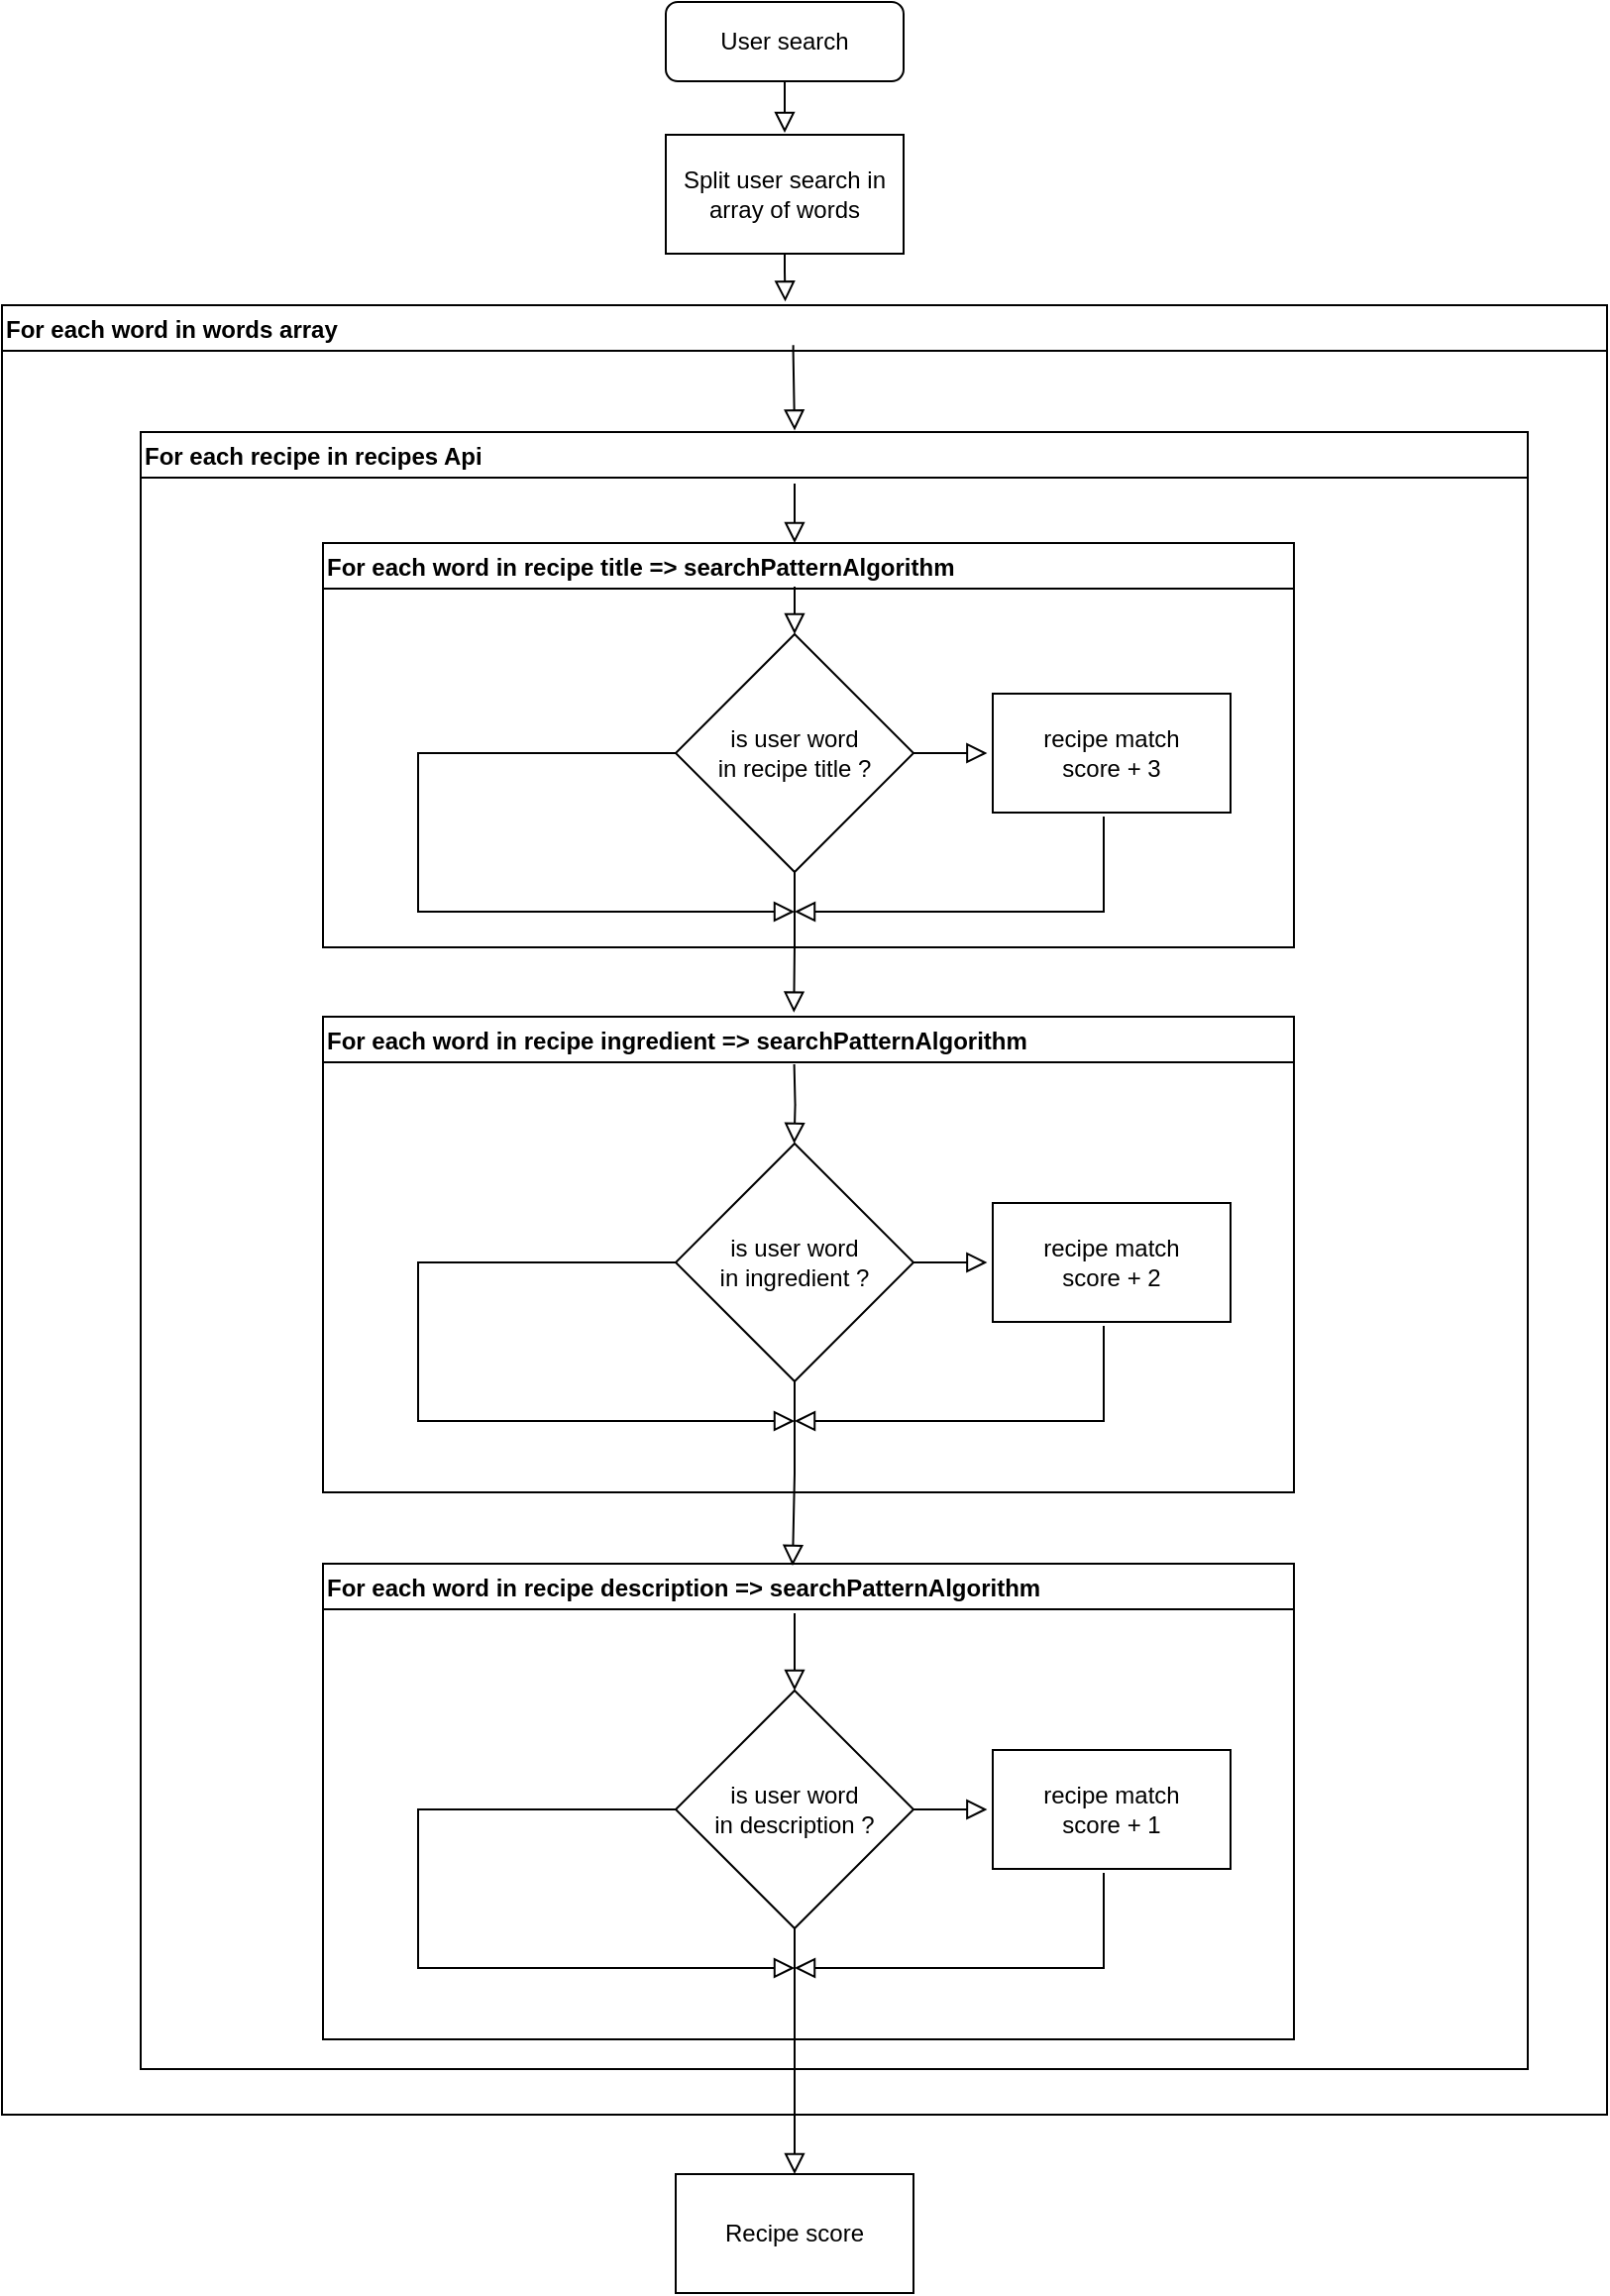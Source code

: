 <mxfile version="15.2.1" type="device"><diagram id="C5RBs43oDa-KdzZeNtuy" name="Page-1"><mxGraphModel dx="1475" dy="364" grid="1" gridSize="10" guides="1" tooltips="1" connect="1" arrows="1" fold="1" page="1" pageScale="1" pageWidth="827" pageHeight="1169" math="0" shadow="0"><root><mxCell id="WIyWlLk6GJQsqaUBKTNV-0"/><mxCell id="WIyWlLk6GJQsqaUBKTNV-1" parent="WIyWlLk6GJQsqaUBKTNV-0"/><mxCell id="WIyWlLk6GJQsqaUBKTNV-3" value="User search" style="rounded=1;whiteSpace=wrap;html=1;fontSize=12;glass=0;strokeWidth=1;shadow=0;" parent="WIyWlLk6GJQsqaUBKTNV-1" vertex="1"><mxGeometry x="-485" y="4" width="120" height="40" as="geometry"/></mxCell><mxCell id="oiuWuL0waFZZIQFkaJH1-0" value="Split user search in array of words" style="rounded=0;whiteSpace=wrap;html=1;" parent="WIyWlLk6GJQsqaUBKTNV-1" vertex="1"><mxGeometry x="-485" y="71" width="120" height="60" as="geometry"/></mxCell><mxCell id="oiuWuL0waFZZIQFkaJH1-48" value="For each word in words array" style="swimlane;align=left;" parent="WIyWlLk6GJQsqaUBKTNV-1" vertex="1"><mxGeometry x="-820" y="157" width="810" height="913" as="geometry"/></mxCell><mxCell id="oiuWuL0waFZZIQFkaJH1-32" value="For each recipe in recipes Api" style="swimlane;align=left;" parent="oiuWuL0waFZZIQFkaJH1-48" vertex="1"><mxGeometry x="70" y="64" width="700" height="826" as="geometry"><mxRectangle x="-10" y="460" width="140" height="23" as="alternateBounds"/></mxGeometry></mxCell><mxCell id="oiuWuL0waFZZIQFkaJH1-63" value="For each word in recipe title =&gt; searchPatternAlgorithm" style="swimlane;align=left;" parent="oiuWuL0waFZZIQFkaJH1-32" vertex="1"><mxGeometry x="92" y="56" width="490" height="204" as="geometry"/></mxCell><mxCell id="oiuWuL0waFZZIQFkaJH1-5" value="&lt;div&gt;recipe match&lt;/div&gt;&lt;div&gt; score + 3&lt;/div&gt;" style="rounded=0;whiteSpace=wrap;html=1;" parent="oiuWuL0waFZZIQFkaJH1-63" vertex="1"><mxGeometry x="338" y="76" width="120" height="60" as="geometry"/></mxCell><mxCell id="oiuWuL0waFZZIQFkaJH1-15" value="" style="rounded=0;html=1;jettySize=auto;orthogonalLoop=1;fontSize=11;endArrow=block;endFill=0;endSize=8;strokeWidth=1;shadow=0;labelBackgroundColor=none;edgeStyle=orthogonalEdgeStyle;entryX=-0.023;entryY=0.497;entryDx=0;entryDy=0;entryPerimeter=0;exitX=1;exitY=0.5;exitDx=0;exitDy=0;" parent="oiuWuL0waFZZIQFkaJH1-63" source="oiuWuL0waFZZIQFkaJH1-3" target="oiuWuL0waFZZIQFkaJH1-5" edge="1"><mxGeometry relative="1" as="geometry"><mxPoint x="338" y="46" as="sourcePoint"/><mxPoint x="338" y="96.0" as="targetPoint"/><Array as="points"/></mxGeometry></mxCell><mxCell id="oiuWuL0waFZZIQFkaJH1-20" value="" style="rounded=0;html=1;jettySize=auto;orthogonalLoop=1;fontSize=11;endArrow=block;endFill=0;endSize=8;strokeWidth=1;shadow=0;labelBackgroundColor=none;edgeStyle=orthogonalEdgeStyle;" parent="oiuWuL0waFZZIQFkaJH1-63" edge="1"><mxGeometry relative="1" as="geometry"><mxPoint x="394" y="138" as="sourcePoint"/><mxPoint x="238" y="186" as="targetPoint"/><Array as="points"><mxPoint x="394" y="186"/></Array></mxGeometry></mxCell><mxCell id="oiuWuL0waFZZIQFkaJH1-24" value="" style="rounded=0;html=1;jettySize=auto;orthogonalLoop=1;fontSize=11;endArrow=block;endFill=0;endSize=8;strokeWidth=1;shadow=0;labelBackgroundColor=none;edgeStyle=orthogonalEdgeStyle;exitX=0;exitY=0.5;exitDx=0;exitDy=0;" parent="oiuWuL0waFZZIQFkaJH1-63" source="oiuWuL0waFZZIQFkaJH1-3" edge="1"><mxGeometry relative="1" as="geometry"><mxPoint x="308" y="116" as="sourcePoint"/><mxPoint x="238" y="186" as="targetPoint"/><Array as="points"><mxPoint x="48" y="106"/><mxPoint x="48" y="186"/></Array></mxGeometry></mxCell><mxCell id="oiuWuL0waFZZIQFkaJH1-3" value="&lt;div&gt;is user word&lt;/div&gt;&lt;div&gt; in recipe title ?&lt;/div&gt;" style="rhombus;whiteSpace=wrap;html=1;" parent="oiuWuL0waFZZIQFkaJH1-63" vertex="1"><mxGeometry x="178" y="46" width="120" height="120" as="geometry"/></mxCell><mxCell id="oiuWuL0waFZZIQFkaJH1-83" value="For each word in recipe ingredient =&gt; searchPatternAlgorithm" style="swimlane;align=left;" parent="oiuWuL0waFZZIQFkaJH1-32" vertex="1"><mxGeometry x="92" y="295" width="490" height="240" as="geometry"/></mxCell><mxCell id="oiuWuL0waFZZIQFkaJH1-84" value="&lt;div&gt;recipe match&lt;/div&gt;&lt;div&gt; score + 2&lt;br&gt;&lt;/div&gt;" style="rounded=0;whiteSpace=wrap;html=1;" parent="oiuWuL0waFZZIQFkaJH1-83" vertex="1"><mxGeometry x="338" y="94" width="120" height="60" as="geometry"/></mxCell><mxCell id="oiuWuL0waFZZIQFkaJH1-85" value="" style="rounded=0;html=1;jettySize=auto;orthogonalLoop=1;fontSize=11;endArrow=block;endFill=0;endSize=8;strokeWidth=1;shadow=0;labelBackgroundColor=none;edgeStyle=orthogonalEdgeStyle;entryX=-0.023;entryY=0.497;entryDx=0;entryDy=0;entryPerimeter=0;exitX=1;exitY=0.5;exitDx=0;exitDy=0;" parent="oiuWuL0waFZZIQFkaJH1-83" source="oiuWuL0waFZZIQFkaJH1-88" target="oiuWuL0waFZZIQFkaJH1-84" edge="1"><mxGeometry relative="1" as="geometry"><mxPoint x="338" y="64" as="sourcePoint"/><mxPoint x="338" y="114.0" as="targetPoint"/><Array as="points"/></mxGeometry></mxCell><mxCell id="oiuWuL0waFZZIQFkaJH1-86" value="" style="rounded=0;html=1;jettySize=auto;orthogonalLoop=1;fontSize=11;endArrow=block;endFill=0;endSize=8;strokeWidth=1;shadow=0;labelBackgroundColor=none;edgeStyle=orthogonalEdgeStyle;" parent="oiuWuL0waFZZIQFkaJH1-83" edge="1"><mxGeometry relative="1" as="geometry"><mxPoint x="394" y="156" as="sourcePoint"/><mxPoint x="238" y="204" as="targetPoint"/><Array as="points"><mxPoint x="394" y="204"/></Array></mxGeometry></mxCell><mxCell id="oiuWuL0waFZZIQFkaJH1-87" value="" style="rounded=0;html=1;jettySize=auto;orthogonalLoop=1;fontSize=11;endArrow=block;endFill=0;endSize=8;strokeWidth=1;shadow=0;labelBackgroundColor=none;edgeStyle=orthogonalEdgeStyle;exitX=0;exitY=0.5;exitDx=0;exitDy=0;" parent="oiuWuL0waFZZIQFkaJH1-83" source="oiuWuL0waFZZIQFkaJH1-88" edge="1"><mxGeometry relative="1" as="geometry"><mxPoint x="308" y="134" as="sourcePoint"/><mxPoint x="238" y="204" as="targetPoint"/><Array as="points"><mxPoint x="48" y="124"/><mxPoint x="48" y="204"/></Array></mxGeometry></mxCell><mxCell id="oiuWuL0waFZZIQFkaJH1-88" value="&lt;div&gt;is user word&lt;/div&gt;&lt;div&gt; in ingredient ?&lt;/div&gt;" style="rhombus;whiteSpace=wrap;html=1;" parent="oiuWuL0waFZZIQFkaJH1-83" vertex="1"><mxGeometry x="178" y="64" width="120" height="120" as="geometry"/></mxCell><mxCell id="oiuWuL0waFZZIQFkaJH1-103" value="" style="rounded=0;html=1;jettySize=auto;orthogonalLoop=1;fontSize=11;endArrow=block;endFill=0;endSize=8;strokeWidth=1;shadow=0;labelBackgroundColor=none;edgeStyle=orthogonalEdgeStyle;exitX=0.5;exitY=1;exitDx=0;exitDy=0;" parent="oiuWuL0waFZZIQFkaJH1-83" edge="1"><mxGeometry relative="1" as="geometry"><mxPoint x="237.8" y="24" as="sourcePoint"/><mxPoint x="237.8" y="64.0" as="targetPoint"/><Array as="points"/></mxGeometry></mxCell><mxCell id="oiuWuL0waFZZIQFkaJH1-95" value="For each word in recipe description =&gt; searchPatternAlgorithm" style="swimlane;align=left;" parent="oiuWuL0waFZZIQFkaJH1-32" vertex="1"><mxGeometry x="92" y="571" width="490" height="240" as="geometry"/></mxCell><mxCell id="oiuWuL0waFZZIQFkaJH1-96" value="&lt;div&gt;recipe match&lt;/div&gt;&lt;div&gt; score + 1&lt;/div&gt;" style="rounded=0;whiteSpace=wrap;html=1;" parent="oiuWuL0waFZZIQFkaJH1-95" vertex="1"><mxGeometry x="338" y="94" width="120" height="60" as="geometry"/></mxCell><mxCell id="oiuWuL0waFZZIQFkaJH1-97" value="" style="rounded=0;html=1;jettySize=auto;orthogonalLoop=1;fontSize=11;endArrow=block;endFill=0;endSize=8;strokeWidth=1;shadow=0;labelBackgroundColor=none;edgeStyle=orthogonalEdgeStyle;entryX=-0.023;entryY=0.497;entryDx=0;entryDy=0;entryPerimeter=0;exitX=1;exitY=0.5;exitDx=0;exitDy=0;" parent="oiuWuL0waFZZIQFkaJH1-95" source="oiuWuL0waFZZIQFkaJH1-100" target="oiuWuL0waFZZIQFkaJH1-96" edge="1"><mxGeometry relative="1" as="geometry"><mxPoint x="338" y="64" as="sourcePoint"/><mxPoint x="338" y="114.0" as="targetPoint"/><Array as="points"/></mxGeometry></mxCell><mxCell id="oiuWuL0waFZZIQFkaJH1-98" value="" style="rounded=0;html=1;jettySize=auto;orthogonalLoop=1;fontSize=11;endArrow=block;endFill=0;endSize=8;strokeWidth=1;shadow=0;labelBackgroundColor=none;edgeStyle=orthogonalEdgeStyle;" parent="oiuWuL0waFZZIQFkaJH1-95" edge="1"><mxGeometry relative="1" as="geometry"><mxPoint x="394" y="156" as="sourcePoint"/><mxPoint x="238" y="204" as="targetPoint"/><Array as="points"><mxPoint x="394" y="204"/></Array></mxGeometry></mxCell><mxCell id="oiuWuL0waFZZIQFkaJH1-99" value="" style="rounded=0;html=1;jettySize=auto;orthogonalLoop=1;fontSize=11;endArrow=block;endFill=0;endSize=8;strokeWidth=1;shadow=0;labelBackgroundColor=none;edgeStyle=orthogonalEdgeStyle;exitX=0;exitY=0.5;exitDx=0;exitDy=0;" parent="oiuWuL0waFZZIQFkaJH1-95" source="oiuWuL0waFZZIQFkaJH1-100" edge="1"><mxGeometry relative="1" as="geometry"><mxPoint x="308" y="134" as="sourcePoint"/><mxPoint x="238" y="204" as="targetPoint"/><Array as="points"><mxPoint x="48" y="124"/><mxPoint x="48" y="204"/></Array></mxGeometry></mxCell><mxCell id="oiuWuL0waFZZIQFkaJH1-100" value="&lt;div&gt;is user word&lt;/div&gt;&lt;div&gt; in description ?&lt;/div&gt;" style="rhombus;whiteSpace=wrap;html=1;" parent="oiuWuL0waFZZIQFkaJH1-95" vertex="1"><mxGeometry x="178" y="64" width="120" height="120" as="geometry"/></mxCell><mxCell id="oiuWuL0waFZZIQFkaJH1-105" value="" style="rounded=0;html=1;jettySize=auto;orthogonalLoop=1;fontSize=11;endArrow=block;endFill=0;endSize=8;strokeWidth=1;shadow=0;labelBackgroundColor=none;edgeStyle=orthogonalEdgeStyle;entryX=0.5;entryY=0;entryDx=0;entryDy=0;" parent="oiuWuL0waFZZIQFkaJH1-95" target="oiuWuL0waFZZIQFkaJH1-100" edge="1"><mxGeometry relative="1" as="geometry"><mxPoint x="238" y="25" as="sourcePoint"/><mxPoint x="218" y="80.0" as="targetPoint"/><Array as="points"/></mxGeometry></mxCell><mxCell id="oiuWuL0waFZZIQFkaJH1-102" value="" style="rounded=0;html=1;jettySize=auto;orthogonalLoop=1;fontSize=11;endArrow=block;endFill=0;endSize=8;strokeWidth=1;shadow=0;labelBackgroundColor=none;edgeStyle=orthogonalEdgeStyle;exitX=0.5;exitY=1;exitDx=0;exitDy=0;entryX=0.485;entryY=-0.009;entryDx=0;entryDy=0;entryPerimeter=0;" parent="oiuWuL0waFZZIQFkaJH1-32" source="oiuWuL0waFZZIQFkaJH1-3" target="oiuWuL0waFZZIQFkaJH1-83" edge="1"><mxGeometry relative="1" as="geometry"><mxPoint x="410" y="116" as="sourcePoint"/><mxPoint x="330" y="296" as="targetPoint"/><Array as="points"/></mxGeometry></mxCell><mxCell id="oiuWuL0waFZZIQFkaJH1-113" value="" style="rounded=0;html=1;jettySize=auto;orthogonalLoop=1;fontSize=11;endArrow=block;endFill=0;endSize=8;strokeWidth=1;shadow=0;labelBackgroundColor=none;edgeStyle=orthogonalEdgeStyle;entryX=0.5;entryY=0;entryDx=0;entryDy=0;" parent="oiuWuL0waFZZIQFkaJH1-32" edge="1"><mxGeometry relative="1" as="geometry"><mxPoint x="330" y="26" as="sourcePoint"/><mxPoint x="330" y="56" as="targetPoint"/><Array as="points"/></mxGeometry></mxCell><mxCell id="oiuWuL0waFZZIQFkaJH1-115" value="" style="rounded=0;html=1;jettySize=auto;orthogonalLoop=1;fontSize=11;endArrow=block;endFill=0;endSize=8;strokeWidth=1;shadow=0;labelBackgroundColor=none;edgeStyle=orthogonalEdgeStyle;exitX=0.5;exitY=1;exitDx=0;exitDy=0;" parent="oiuWuL0waFZZIQFkaJH1-32" source="oiuWuL0waFZZIQFkaJH1-88" edge="1"><mxGeometry relative="1" as="geometry"><mxPoint x="350" y="552" as="sourcePoint"/><mxPoint x="329" y="572" as="targetPoint"/><Array as="points"/></mxGeometry></mxCell><mxCell id="oiuWuL0waFZZIQFkaJH1-108" value="" style="rounded=0;html=1;jettySize=auto;orthogonalLoop=1;fontSize=11;endArrow=block;endFill=0;endSize=8;strokeWidth=1;shadow=0;labelBackgroundColor=none;edgeStyle=orthogonalEdgeStyle;entryX=0.471;entryY=-0.001;entryDx=0;entryDy=0;entryPerimeter=0;exitX=0.493;exitY=0.022;exitDx=0;exitDy=0;exitPerimeter=0;" parent="oiuWuL0waFZZIQFkaJH1-48" source="oiuWuL0waFZZIQFkaJH1-48" target="oiuWuL0waFZZIQFkaJH1-32" edge="1"><mxGeometry relative="1" as="geometry"><mxPoint x="393" y="23" as="sourcePoint"/><mxPoint x="400" y="80.0" as="targetPoint"/><Array as="points"><mxPoint x="399" y="23"/><mxPoint x="400" y="23"/><mxPoint x="400" y="63"/></Array></mxGeometry></mxCell><mxCell id="oiuWuL0waFZZIQFkaJH1-101" value="" style="rounded=0;html=1;jettySize=auto;orthogonalLoop=1;fontSize=11;endArrow=block;endFill=0;endSize=8;strokeWidth=1;shadow=0;labelBackgroundColor=none;edgeStyle=orthogonalEdgeStyle;entryX=0.5;entryY=0;entryDx=0;entryDy=0;" parent="WIyWlLk6GJQsqaUBKTNV-1" target="oiuWuL0waFZZIQFkaJH1-3" edge="1"><mxGeometry relative="1" as="geometry"><mxPoint x="-420" y="299" as="sourcePoint"/><mxPoint x="-420" y="337" as="targetPoint"/><Array as="points"/></mxGeometry></mxCell><mxCell id="oiuWuL0waFZZIQFkaJH1-29" value="Recipe score" style="rounded=0;whiteSpace=wrap;html=1;" parent="WIyWlLk6GJQsqaUBKTNV-1" vertex="1"><mxGeometry x="-480" y="1100" width="120" height="60" as="geometry"/></mxCell><mxCell id="oiuWuL0waFZZIQFkaJH1-106" value="" style="rounded=0;html=1;jettySize=auto;orthogonalLoop=1;fontSize=11;endArrow=block;endFill=0;endSize=8;strokeWidth=1;shadow=0;labelBackgroundColor=none;edgeStyle=orthogonalEdgeStyle;exitX=0.5;exitY=1;exitDx=0;exitDy=0;" parent="WIyWlLk6GJQsqaUBKTNV-1" source="oiuWuL0waFZZIQFkaJH1-100" target="oiuWuL0waFZZIQFkaJH1-29" edge="1"><mxGeometry relative="1" as="geometry"><mxPoint x="-450" y="1007" as="sourcePoint"/><mxPoint x="-420" y="1057" as="targetPoint"/><Array as="points"/></mxGeometry></mxCell><mxCell id="oiuWuL0waFZZIQFkaJH1-118" value="" style="rounded=0;html=1;jettySize=auto;orthogonalLoop=1;fontSize=11;endArrow=block;endFill=0;endSize=8;strokeWidth=1;shadow=0;labelBackgroundColor=none;edgeStyle=orthogonalEdgeStyle;exitX=0.5;exitY=1;exitDx=0;exitDy=0;" parent="WIyWlLk6GJQsqaUBKTNV-1" source="WIyWlLk6GJQsqaUBKTNV-3" edge="1"><mxGeometry relative="1" as="geometry"><mxPoint x="-320" y="60" as="sourcePoint"/><mxPoint x="-425" y="70" as="targetPoint"/><Array as="points"><mxPoint x="-425" y="60"/><mxPoint x="-425" y="60"/></Array></mxGeometry></mxCell><mxCell id="oiuWuL0waFZZIQFkaJH1-119" value="" style="rounded=0;html=1;jettySize=auto;orthogonalLoop=1;fontSize=11;endArrow=block;endFill=0;endSize=8;strokeWidth=1;shadow=0;labelBackgroundColor=none;edgeStyle=orthogonalEdgeStyle;exitX=0.5;exitY=1;exitDx=0;exitDy=0;entryX=0.488;entryY=-0.002;entryDx=0;entryDy=0;entryPerimeter=0;" parent="WIyWlLk6GJQsqaUBKTNV-1" source="oiuWuL0waFZZIQFkaJH1-0" target="oiuWuL0waFZZIQFkaJH1-48" edge="1"><mxGeometry relative="1" as="geometry"><mxPoint x="-415" y="54" as="sourcePoint"/><mxPoint x="-425" y="150" as="targetPoint"/><Array as="points"><mxPoint x="-425" y="140"/></Array></mxGeometry></mxCell></root></mxGraphModel></diagram></mxfile>